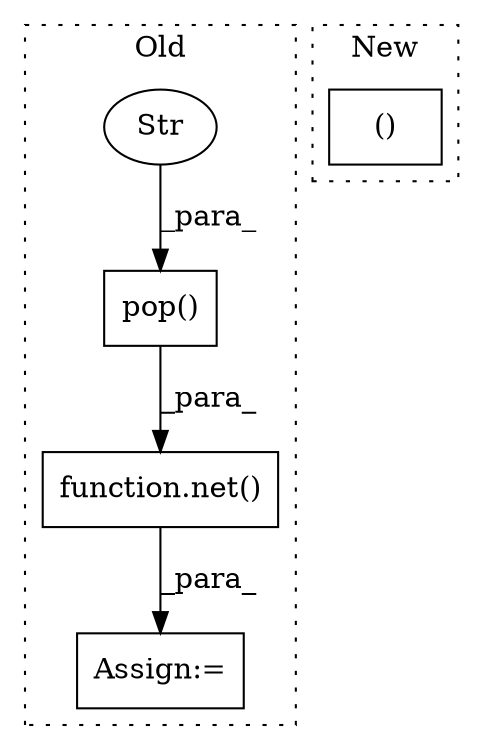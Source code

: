 digraph G {
subgraph cluster0 {
1 [label="pop()" a="75" s="1288,1311" l="17,1" shape="box"];
3 [label="Assign:=" a="68" s="1328" l="3" shape="box"];
4 [label="Str" a="66" s="1305" l="6" shape="ellipse"];
5 [label="function.net()" a="75" s="1331,1347" l="4,1" shape="box"];
label = "Old";
style="dotted";
}
subgraph cluster1 {
2 [label="()" a="54" s="1183" l="8" shape="box"];
label = "New";
style="dotted";
}
1 -> 5 [label="_para_"];
4 -> 1 [label="_para_"];
5 -> 3 [label="_para_"];
}